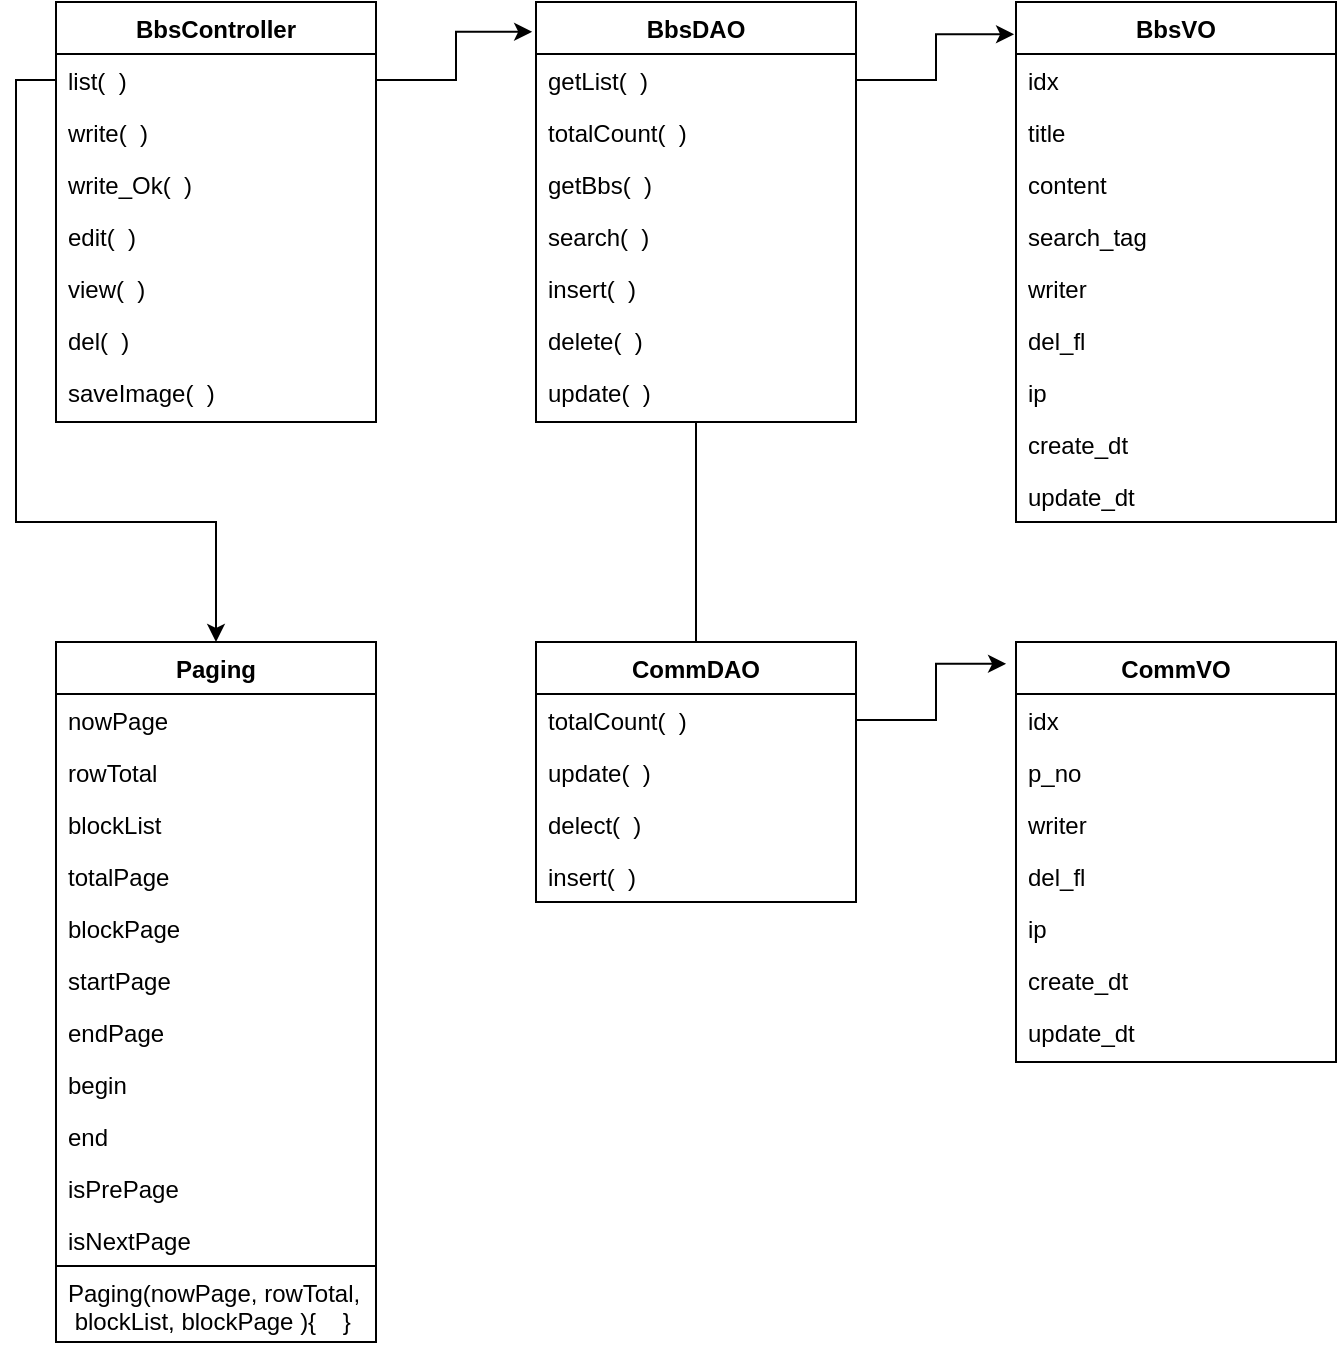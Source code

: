 <mxfile version="13.9.2" type="github">
  <diagram id="C5RBs43oDa-KdzZeNtuy" name="Page-1">
    <mxGraphModel dx="1102" dy="614" grid="1" gridSize="10" guides="1" tooltips="1" connect="1" arrows="1" fold="1" page="1" pageScale="1" pageWidth="827" pageHeight="1169" math="0" shadow="0">
      <root>
        <mxCell id="WIyWlLk6GJQsqaUBKTNV-0" />
        <mxCell id="WIyWlLk6GJQsqaUBKTNV-1" parent="WIyWlLk6GJQsqaUBKTNV-0" />
        <mxCell id="zkfFHV4jXpPFQw0GAbJ--0" value="BbsController" style="swimlane;fontStyle=1;align=center;verticalAlign=top;childLayout=stackLayout;horizontal=1;startSize=26;horizontalStack=0;resizeParent=1;resizeLast=0;collapsible=1;marginBottom=0;rounded=0;shadow=0;strokeWidth=1;" parent="WIyWlLk6GJQsqaUBKTNV-1" vertex="1">
          <mxGeometry x="80" y="80" width="160" height="210" as="geometry">
            <mxRectangle x="230" y="140" width="160" height="26" as="alternateBounds" />
          </mxGeometry>
        </mxCell>
        <mxCell id="zkfFHV4jXpPFQw0GAbJ--1" value="list(  )" style="text;align=left;verticalAlign=top;spacingLeft=4;spacingRight=4;overflow=hidden;rotatable=0;points=[[0,0.5],[1,0.5]];portConstraint=eastwest;" parent="zkfFHV4jXpPFQw0GAbJ--0" vertex="1">
          <mxGeometry y="26" width="160" height="26" as="geometry" />
        </mxCell>
        <mxCell id="zkfFHV4jXpPFQw0GAbJ--2" value="write(  )" style="text;align=left;verticalAlign=top;spacingLeft=4;spacingRight=4;overflow=hidden;rotatable=0;points=[[0,0.5],[1,0.5]];portConstraint=eastwest;rounded=0;shadow=0;html=0;" parent="zkfFHV4jXpPFQw0GAbJ--0" vertex="1">
          <mxGeometry y="52" width="160" height="26" as="geometry" />
        </mxCell>
        <mxCell id="lUkgYYSTIfKOrRznJJBq-38" value="write_Ok(  )" style="text;align=left;verticalAlign=top;spacingLeft=4;spacingRight=4;overflow=hidden;rotatable=0;points=[[0,0.5],[1,0.5]];portConstraint=eastwest;" vertex="1" parent="zkfFHV4jXpPFQw0GAbJ--0">
          <mxGeometry y="78" width="160" height="26" as="geometry" />
        </mxCell>
        <mxCell id="zkfFHV4jXpPFQw0GAbJ--5" value="edit(  )" style="text;align=left;verticalAlign=top;spacingLeft=4;spacingRight=4;overflow=hidden;rotatable=0;points=[[0,0.5],[1,0.5]];portConstraint=eastwest;" parent="zkfFHV4jXpPFQw0GAbJ--0" vertex="1">
          <mxGeometry y="104" width="160" height="26" as="geometry" />
        </mxCell>
        <mxCell id="lUkgYYSTIfKOrRznJJBq-1" value="view(  )" style="text;align=left;verticalAlign=top;spacingLeft=4;spacingRight=4;overflow=hidden;rotatable=0;points=[[0,0.5],[1,0.5]];portConstraint=eastwest;" vertex="1" parent="zkfFHV4jXpPFQw0GAbJ--0">
          <mxGeometry y="130" width="160" height="26" as="geometry" />
        </mxCell>
        <mxCell id="lUkgYYSTIfKOrRznJJBq-2" value="del(  )" style="text;align=left;verticalAlign=top;spacingLeft=4;spacingRight=4;overflow=hidden;rotatable=0;points=[[0,0.5],[1,0.5]];portConstraint=eastwest;" vertex="1" parent="zkfFHV4jXpPFQw0GAbJ--0">
          <mxGeometry y="156" width="160" height="26" as="geometry" />
        </mxCell>
        <mxCell id="lUkgYYSTIfKOrRznJJBq-3" value="saveImage(  )" style="text;align=left;verticalAlign=top;spacingLeft=4;spacingRight=4;overflow=hidden;rotatable=0;points=[[0,0.5],[1,0.5]];portConstraint=eastwest;" vertex="1" parent="zkfFHV4jXpPFQw0GAbJ--0">
          <mxGeometry y="182" width="160" height="26" as="geometry" />
        </mxCell>
        <mxCell id="lUkgYYSTIfKOrRznJJBq-4" value="BbsDAO" style="swimlane;fontStyle=1;align=center;verticalAlign=top;childLayout=stackLayout;horizontal=1;startSize=26;horizontalStack=0;resizeParent=1;resizeLast=0;collapsible=1;marginBottom=0;rounded=0;shadow=0;strokeWidth=1;" vertex="1" parent="WIyWlLk6GJQsqaUBKTNV-1">
          <mxGeometry x="320" y="80" width="160" height="210" as="geometry">
            <mxRectangle x="230" y="140" width="160" height="26" as="alternateBounds" />
          </mxGeometry>
        </mxCell>
        <mxCell id="lUkgYYSTIfKOrRznJJBq-5" value="getList(  )" style="text;align=left;verticalAlign=top;spacingLeft=4;spacingRight=4;overflow=hidden;rotatable=0;points=[[0,0.5],[1,0.5]];portConstraint=eastwest;" vertex="1" parent="lUkgYYSTIfKOrRznJJBq-4">
          <mxGeometry y="26" width="160" height="26" as="geometry" />
        </mxCell>
        <mxCell id="lUkgYYSTIfKOrRznJJBq-6" value="totalCount(  )" style="text;align=left;verticalAlign=top;spacingLeft=4;spacingRight=4;overflow=hidden;rotatable=0;points=[[0,0.5],[1,0.5]];portConstraint=eastwest;rounded=0;shadow=0;html=0;" vertex="1" parent="lUkgYYSTIfKOrRznJJBq-4">
          <mxGeometry y="52" width="160" height="26" as="geometry" />
        </mxCell>
        <mxCell id="lUkgYYSTIfKOrRznJJBq-8" value="getBbs(  )" style="text;align=left;verticalAlign=top;spacingLeft=4;spacingRight=4;overflow=hidden;rotatable=0;points=[[0,0.5],[1,0.5]];portConstraint=eastwest;" vertex="1" parent="lUkgYYSTIfKOrRznJJBq-4">
          <mxGeometry y="78" width="160" height="26" as="geometry" />
        </mxCell>
        <mxCell id="lUkgYYSTIfKOrRznJJBq-41" value="search(  )" style="text;align=left;verticalAlign=top;spacingLeft=4;spacingRight=4;overflow=hidden;rotatable=0;points=[[0,0.5],[1,0.5]];portConstraint=eastwest;rounded=0;shadow=0;html=0;" vertex="1" parent="lUkgYYSTIfKOrRznJJBq-4">
          <mxGeometry y="104" width="160" height="26" as="geometry" />
        </mxCell>
        <mxCell id="lUkgYYSTIfKOrRznJJBq-9" value="insert(  )" style="text;align=left;verticalAlign=top;spacingLeft=4;spacingRight=4;overflow=hidden;rotatable=0;points=[[0,0.5],[1,0.5]];portConstraint=eastwest;" vertex="1" parent="lUkgYYSTIfKOrRznJJBq-4">
          <mxGeometry y="130" width="160" height="26" as="geometry" />
        </mxCell>
        <mxCell id="lUkgYYSTIfKOrRznJJBq-10" value="delete(  )" style="text;align=left;verticalAlign=top;spacingLeft=4;spacingRight=4;overflow=hidden;rotatable=0;points=[[0,0.5],[1,0.5]];portConstraint=eastwest;" vertex="1" parent="lUkgYYSTIfKOrRznJJBq-4">
          <mxGeometry y="156" width="160" height="26" as="geometry" />
        </mxCell>
        <mxCell id="lUkgYYSTIfKOrRznJJBq-11" value="update(  )" style="text;align=left;verticalAlign=top;spacingLeft=4;spacingRight=4;overflow=hidden;rotatable=0;points=[[0,0.5],[1,0.5]];portConstraint=eastwest;" vertex="1" parent="lUkgYYSTIfKOrRznJJBq-4">
          <mxGeometry y="182" width="160" height="26" as="geometry" />
        </mxCell>
        <mxCell id="lUkgYYSTIfKOrRznJJBq-12" value="BbsVO" style="swimlane;fontStyle=1;align=center;verticalAlign=top;childLayout=stackLayout;horizontal=1;startSize=26;horizontalStack=0;resizeParent=1;resizeLast=0;collapsible=1;marginBottom=0;rounded=0;shadow=0;strokeWidth=1;" vertex="1" parent="WIyWlLk6GJQsqaUBKTNV-1">
          <mxGeometry x="560" y="80" width="160" height="260" as="geometry">
            <mxRectangle x="230" y="140" width="160" height="26" as="alternateBounds" />
          </mxGeometry>
        </mxCell>
        <mxCell id="lUkgYYSTIfKOrRznJJBq-13" value="idx" style="text;align=left;verticalAlign=top;spacingLeft=4;spacingRight=4;overflow=hidden;rotatable=0;points=[[0,0.5],[1,0.5]];portConstraint=eastwest;" vertex="1" parent="lUkgYYSTIfKOrRznJJBq-12">
          <mxGeometry y="26" width="160" height="26" as="geometry" />
        </mxCell>
        <mxCell id="lUkgYYSTIfKOrRznJJBq-14" value="title" style="text;align=left;verticalAlign=top;spacingLeft=4;spacingRight=4;overflow=hidden;rotatable=0;points=[[0,0.5],[1,0.5]];portConstraint=eastwest;rounded=0;shadow=0;html=0;" vertex="1" parent="lUkgYYSTIfKOrRznJJBq-12">
          <mxGeometry y="52" width="160" height="26" as="geometry" />
        </mxCell>
        <mxCell id="lUkgYYSTIfKOrRznJJBq-42" value="content" style="text;align=left;verticalAlign=top;spacingLeft=4;spacingRight=4;overflow=hidden;rotatable=0;points=[[0,0.5],[1,0.5]];portConstraint=eastwest;rounded=0;shadow=0;html=0;" vertex="1" parent="lUkgYYSTIfKOrRznJJBq-12">
          <mxGeometry y="78" width="160" height="26" as="geometry" />
        </mxCell>
        <mxCell id="lUkgYYSTIfKOrRznJJBq-16" value="search_tag" style="text;align=left;verticalAlign=top;spacingLeft=4;spacingRight=4;overflow=hidden;rotatable=0;points=[[0,0.5],[1,0.5]];portConstraint=eastwest;" vertex="1" parent="lUkgYYSTIfKOrRznJJBq-12">
          <mxGeometry y="104" width="160" height="26" as="geometry" />
        </mxCell>
        <mxCell id="lUkgYYSTIfKOrRznJJBq-17" value="writer" style="text;align=left;verticalAlign=top;spacingLeft=4;spacingRight=4;overflow=hidden;rotatable=0;points=[[0,0.5],[1,0.5]];portConstraint=eastwest;" vertex="1" parent="lUkgYYSTIfKOrRznJJBq-12">
          <mxGeometry y="130" width="160" height="26" as="geometry" />
        </mxCell>
        <mxCell id="lUkgYYSTIfKOrRznJJBq-18" value="del_fl" style="text;align=left;verticalAlign=top;spacingLeft=4;spacingRight=4;overflow=hidden;rotatable=0;points=[[0,0.5],[1,0.5]];portConstraint=eastwest;" vertex="1" parent="lUkgYYSTIfKOrRznJJBq-12">
          <mxGeometry y="156" width="160" height="26" as="geometry" />
        </mxCell>
        <mxCell id="lUkgYYSTIfKOrRznJJBq-19" value="ip" style="text;align=left;verticalAlign=top;spacingLeft=4;spacingRight=4;overflow=hidden;rotatable=0;points=[[0,0.5],[1,0.5]];portConstraint=eastwest;" vertex="1" parent="lUkgYYSTIfKOrRznJJBq-12">
          <mxGeometry y="182" width="160" height="26" as="geometry" />
        </mxCell>
        <mxCell id="lUkgYYSTIfKOrRznJJBq-20" value="create_dt" style="text;align=left;verticalAlign=top;spacingLeft=4;spacingRight=4;overflow=hidden;rotatable=0;points=[[0,0.5],[1,0.5]];portConstraint=eastwest;" vertex="1" parent="lUkgYYSTIfKOrRznJJBq-12">
          <mxGeometry y="208" width="160" height="26" as="geometry" />
        </mxCell>
        <mxCell id="lUkgYYSTIfKOrRznJJBq-21" value="update_dt" style="text;align=left;verticalAlign=top;spacingLeft=4;spacingRight=4;overflow=hidden;rotatable=0;points=[[0,0.5],[1,0.5]];portConstraint=eastwest;" vertex="1" parent="lUkgYYSTIfKOrRznJJBq-12">
          <mxGeometry y="234" width="160" height="26" as="geometry" />
        </mxCell>
        <mxCell id="lUkgYYSTIfKOrRznJJBq-22" value="CommVO" style="swimlane;fontStyle=1;align=center;verticalAlign=top;childLayout=stackLayout;horizontal=1;startSize=26;horizontalStack=0;resizeParent=1;resizeLast=0;collapsible=1;marginBottom=0;rounded=0;shadow=0;strokeWidth=1;" vertex="1" parent="WIyWlLk6GJQsqaUBKTNV-1">
          <mxGeometry x="560" y="400" width="160" height="210" as="geometry">
            <mxRectangle x="230" y="140" width="160" height="26" as="alternateBounds" />
          </mxGeometry>
        </mxCell>
        <mxCell id="lUkgYYSTIfKOrRznJJBq-23" value="idx" style="text;align=left;verticalAlign=top;spacingLeft=4;spacingRight=4;overflow=hidden;rotatable=0;points=[[0,0.5],[1,0.5]];portConstraint=eastwest;" vertex="1" parent="lUkgYYSTIfKOrRznJJBq-22">
          <mxGeometry y="26" width="160" height="26" as="geometry" />
        </mxCell>
        <mxCell id="lUkgYYSTIfKOrRznJJBq-24" value="p_no" style="text;align=left;verticalAlign=top;spacingLeft=4;spacingRight=4;overflow=hidden;rotatable=0;points=[[0,0.5],[1,0.5]];portConstraint=eastwest;rounded=0;shadow=0;html=0;" vertex="1" parent="lUkgYYSTIfKOrRznJJBq-22">
          <mxGeometry y="52" width="160" height="26" as="geometry" />
        </mxCell>
        <mxCell id="lUkgYYSTIfKOrRznJJBq-40" value="writer" style="text;align=left;verticalAlign=top;spacingLeft=4;spacingRight=4;overflow=hidden;rotatable=0;points=[[0,0.5],[1,0.5]];portConstraint=eastwest;rounded=0;shadow=0;html=0;" vertex="1" parent="lUkgYYSTIfKOrRznJJBq-22">
          <mxGeometry y="78" width="160" height="26" as="geometry" />
        </mxCell>
        <mxCell id="lUkgYYSTIfKOrRznJJBq-26" value="del_fl" style="text;align=left;verticalAlign=top;spacingLeft=4;spacingRight=4;overflow=hidden;rotatable=0;points=[[0,0.5],[1,0.5]];portConstraint=eastwest;" vertex="1" parent="lUkgYYSTIfKOrRznJJBq-22">
          <mxGeometry y="104" width="160" height="26" as="geometry" />
        </mxCell>
        <mxCell id="lUkgYYSTIfKOrRznJJBq-27" value="ip" style="text;align=left;verticalAlign=top;spacingLeft=4;spacingRight=4;overflow=hidden;rotatable=0;points=[[0,0.5],[1,0.5]];portConstraint=eastwest;" vertex="1" parent="lUkgYYSTIfKOrRznJJBq-22">
          <mxGeometry y="130" width="160" height="26" as="geometry" />
        </mxCell>
        <mxCell id="lUkgYYSTIfKOrRznJJBq-28" value="create_dt" style="text;align=left;verticalAlign=top;spacingLeft=4;spacingRight=4;overflow=hidden;rotatable=0;points=[[0,0.5],[1,0.5]];portConstraint=eastwest;" vertex="1" parent="lUkgYYSTIfKOrRznJJBq-22">
          <mxGeometry y="156" width="160" height="26" as="geometry" />
        </mxCell>
        <mxCell id="lUkgYYSTIfKOrRznJJBq-29" value="update_dt" style="text;align=left;verticalAlign=top;spacingLeft=4;spacingRight=4;overflow=hidden;rotatable=0;points=[[0,0.5],[1,0.5]];portConstraint=eastwest;" vertex="1" parent="lUkgYYSTIfKOrRznJJBq-22">
          <mxGeometry y="182" width="160" height="26" as="geometry" />
        </mxCell>
        <mxCell id="lUkgYYSTIfKOrRznJJBq-30" value="CommDAO" style="swimlane;fontStyle=1;align=center;verticalAlign=top;childLayout=stackLayout;horizontal=1;startSize=26;horizontalStack=0;resizeParent=1;resizeLast=0;collapsible=1;marginBottom=0;rounded=0;shadow=0;strokeWidth=1;" vertex="1" parent="WIyWlLk6GJQsqaUBKTNV-1">
          <mxGeometry x="320" y="400" width="160" height="130" as="geometry">
            <mxRectangle x="230" y="140" width="160" height="26" as="alternateBounds" />
          </mxGeometry>
        </mxCell>
        <mxCell id="lUkgYYSTIfKOrRznJJBq-31" value="totalCount(  )" style="text;align=left;verticalAlign=top;spacingLeft=4;spacingRight=4;overflow=hidden;rotatable=0;points=[[0,0.5],[1,0.5]];portConstraint=eastwest;" vertex="1" parent="lUkgYYSTIfKOrRznJJBq-30">
          <mxGeometry y="26" width="160" height="26" as="geometry" />
        </mxCell>
        <mxCell id="lUkgYYSTIfKOrRznJJBq-32" value="update(  )" style="text;align=left;verticalAlign=top;spacingLeft=4;spacingRight=4;overflow=hidden;rotatable=0;points=[[0,0.5],[1,0.5]];portConstraint=eastwest;rounded=0;shadow=0;html=0;" vertex="1" parent="lUkgYYSTIfKOrRznJJBq-30">
          <mxGeometry y="52" width="160" height="26" as="geometry" />
        </mxCell>
        <mxCell id="lUkgYYSTIfKOrRznJJBq-34" value="delect(  )" style="text;align=left;verticalAlign=top;spacingLeft=4;spacingRight=4;overflow=hidden;rotatable=0;points=[[0,0.5],[1,0.5]];portConstraint=eastwest;" vertex="1" parent="lUkgYYSTIfKOrRznJJBq-30">
          <mxGeometry y="78" width="160" height="26" as="geometry" />
        </mxCell>
        <mxCell id="lUkgYYSTIfKOrRznJJBq-39" value="insert(  )" style="text;align=left;verticalAlign=top;spacingLeft=4;spacingRight=4;overflow=hidden;rotatable=0;points=[[0,0.5],[1,0.5]];portConstraint=eastwest;rounded=0;shadow=0;html=0;" vertex="1" parent="lUkgYYSTIfKOrRznJJBq-30">
          <mxGeometry y="104" width="160" height="26" as="geometry" />
        </mxCell>
        <mxCell id="lUkgYYSTIfKOrRznJJBq-43" value="Paging" style="swimlane;fontStyle=1;align=center;verticalAlign=top;childLayout=stackLayout;horizontal=1;startSize=26;horizontalStack=0;resizeParent=1;resizeLast=0;collapsible=1;marginBottom=0;rounded=0;shadow=0;strokeWidth=1;" vertex="1" parent="WIyWlLk6GJQsqaUBKTNV-1">
          <mxGeometry x="80" y="400" width="160" height="350" as="geometry">
            <mxRectangle x="230" y="140" width="160" height="26" as="alternateBounds" />
          </mxGeometry>
        </mxCell>
        <mxCell id="lUkgYYSTIfKOrRznJJBq-51" value="nowPage" style="text;align=left;verticalAlign=top;spacingLeft=4;spacingRight=4;overflow=hidden;rotatable=0;points=[[0,0.5],[1,0.5]];portConstraint=eastwest;" vertex="1" parent="lUkgYYSTIfKOrRznJJBq-43">
          <mxGeometry y="26" width="160" height="26" as="geometry" />
        </mxCell>
        <mxCell id="lUkgYYSTIfKOrRznJJBq-52" value="rowTotal " style="text;align=left;verticalAlign=top;spacingLeft=4;spacingRight=4;overflow=hidden;rotatable=0;points=[[0,0.5],[1,0.5]];portConstraint=eastwest;" vertex="1" parent="lUkgYYSTIfKOrRznJJBq-43">
          <mxGeometry y="52" width="160" height="26" as="geometry" />
        </mxCell>
        <mxCell id="lUkgYYSTIfKOrRznJJBq-53" value="blockList" style="text;align=left;verticalAlign=top;spacingLeft=4;spacingRight=4;overflow=hidden;rotatable=0;points=[[0,0.5],[1,0.5]];portConstraint=eastwest;" vertex="1" parent="lUkgYYSTIfKOrRznJJBq-43">
          <mxGeometry y="78" width="160" height="26" as="geometry" />
        </mxCell>
        <mxCell id="lUkgYYSTIfKOrRznJJBq-55" value="totalPage" style="text;align=left;verticalAlign=top;spacingLeft=4;spacingRight=4;overflow=hidden;rotatable=0;points=[[0,0.5],[1,0.5]];portConstraint=eastwest;" vertex="1" parent="lUkgYYSTIfKOrRznJJBq-43">
          <mxGeometry y="104" width="160" height="26" as="geometry" />
        </mxCell>
        <mxCell id="lUkgYYSTIfKOrRznJJBq-56" value="blockPage" style="text;align=left;verticalAlign=top;spacingLeft=4;spacingRight=4;overflow=hidden;rotatable=0;points=[[0,0.5],[1,0.5]];portConstraint=eastwest;" vertex="1" parent="lUkgYYSTIfKOrRznJJBq-43">
          <mxGeometry y="130" width="160" height="26" as="geometry" />
        </mxCell>
        <mxCell id="lUkgYYSTIfKOrRznJJBq-57" value="startPage" style="text;align=left;verticalAlign=top;spacingLeft=4;spacingRight=4;overflow=hidden;rotatable=0;points=[[0,0.5],[1,0.5]];portConstraint=eastwest;" vertex="1" parent="lUkgYYSTIfKOrRznJJBq-43">
          <mxGeometry y="156" width="160" height="26" as="geometry" />
        </mxCell>
        <mxCell id="lUkgYYSTIfKOrRznJJBq-54" value="endPage" style="text;align=left;verticalAlign=top;spacingLeft=4;spacingRight=4;overflow=hidden;rotatable=0;points=[[0,0.5],[1,0.5]];portConstraint=eastwest;" vertex="1" parent="lUkgYYSTIfKOrRznJJBq-43">
          <mxGeometry y="182" width="160" height="26" as="geometry" />
        </mxCell>
        <mxCell id="lUkgYYSTIfKOrRznJJBq-58" value="begin" style="text;align=left;verticalAlign=top;spacingLeft=4;spacingRight=4;overflow=hidden;rotatable=0;points=[[0,0.5],[1,0.5]];portConstraint=eastwest;" vertex="1" parent="lUkgYYSTIfKOrRznJJBq-43">
          <mxGeometry y="208" width="160" height="26" as="geometry" />
        </mxCell>
        <mxCell id="lUkgYYSTIfKOrRznJJBq-59" value="end" style="text;align=left;verticalAlign=top;spacingLeft=4;spacingRight=4;overflow=hidden;rotatable=0;points=[[0,0.5],[1,0.5]];portConstraint=eastwest;" vertex="1" parent="lUkgYYSTIfKOrRznJJBq-43">
          <mxGeometry y="234" width="160" height="26" as="geometry" />
        </mxCell>
        <mxCell id="lUkgYYSTIfKOrRznJJBq-60" value="isPrePage" style="text;align=left;verticalAlign=top;spacingLeft=4;spacingRight=4;overflow=hidden;rotatable=0;points=[[0,0.5],[1,0.5]];portConstraint=eastwest;" vertex="1" parent="lUkgYYSTIfKOrRznJJBq-43">
          <mxGeometry y="260" width="160" height="26" as="geometry" />
        </mxCell>
        <mxCell id="lUkgYYSTIfKOrRznJJBq-61" value="isNextPage" style="text;align=left;verticalAlign=top;spacingLeft=4;spacingRight=4;overflow=hidden;rotatable=0;points=[[0,0.5],[1,0.5]];portConstraint=eastwest;" vertex="1" parent="lUkgYYSTIfKOrRznJJBq-43">
          <mxGeometry y="286" width="160" height="26" as="geometry" />
        </mxCell>
        <mxCell id="lUkgYYSTIfKOrRznJJBq-62" value="Paging(nowPage, rowTotal,&#xa; blockList, blockPage ){    }" style="text;align=left;verticalAlign=top;spacingLeft=4;spacingRight=4;overflow=hidden;rotatable=0;points=[[0,0.5],[1,0.5]];portConstraint=eastwest;strokeColor=#000000;" vertex="1" parent="lUkgYYSTIfKOrRznJJBq-43">
          <mxGeometry y="312" width="160" height="38" as="geometry" />
        </mxCell>
        <mxCell id="lUkgYYSTIfKOrRznJJBq-63" style="edgeStyle=orthogonalEdgeStyle;rounded=0;orthogonalLoop=1;jettySize=auto;html=1;exitX=1;exitY=0.5;exitDx=0;exitDy=0;entryX=-0.012;entryY=0.071;entryDx=0;entryDy=0;entryPerimeter=0;" edge="1" parent="WIyWlLk6GJQsqaUBKTNV-1" source="zkfFHV4jXpPFQw0GAbJ--1" target="lUkgYYSTIfKOrRznJJBq-4">
          <mxGeometry relative="1" as="geometry" />
        </mxCell>
        <mxCell id="lUkgYYSTIfKOrRznJJBq-65" style="edgeStyle=orthogonalEdgeStyle;rounded=0;orthogonalLoop=1;jettySize=auto;html=1;exitX=1;exitY=0.5;exitDx=0;exitDy=0;entryX=-0.006;entryY=0.062;entryDx=0;entryDy=0;entryPerimeter=0;" edge="1" parent="WIyWlLk6GJQsqaUBKTNV-1" source="lUkgYYSTIfKOrRznJJBq-5" target="lUkgYYSTIfKOrRznJJBq-12">
          <mxGeometry relative="1" as="geometry" />
        </mxCell>
        <mxCell id="lUkgYYSTIfKOrRznJJBq-66" style="edgeStyle=orthogonalEdgeStyle;rounded=0;orthogonalLoop=1;jettySize=auto;html=1;exitX=1;exitY=0.5;exitDx=0;exitDy=0;entryX=-0.031;entryY=0.052;entryDx=0;entryDy=0;entryPerimeter=0;" edge="1" parent="WIyWlLk6GJQsqaUBKTNV-1" source="lUkgYYSTIfKOrRznJJBq-31" target="lUkgYYSTIfKOrRznJJBq-22">
          <mxGeometry relative="1" as="geometry" />
        </mxCell>
        <mxCell id="lUkgYYSTIfKOrRznJJBq-68" value="" style="endArrow=none;html=1;entryX=0.5;entryY=1;entryDx=0;entryDy=0;exitX=0.5;exitY=0;exitDx=0;exitDy=0;exitPerimeter=0;" edge="1" parent="WIyWlLk6GJQsqaUBKTNV-1" source="lUkgYYSTIfKOrRznJJBq-30" target="lUkgYYSTIfKOrRznJJBq-4">
          <mxGeometry width="50" height="50" relative="1" as="geometry">
            <mxPoint x="390" y="390" as="sourcePoint" />
            <mxPoint x="440" y="340" as="targetPoint" />
          </mxGeometry>
        </mxCell>
        <mxCell id="lUkgYYSTIfKOrRznJJBq-69" style="edgeStyle=orthogonalEdgeStyle;rounded=0;orthogonalLoop=1;jettySize=auto;html=1;exitX=0;exitY=0.5;exitDx=0;exitDy=0;" edge="1" parent="WIyWlLk6GJQsqaUBKTNV-1" source="zkfFHV4jXpPFQw0GAbJ--1" target="lUkgYYSTIfKOrRznJJBq-43">
          <mxGeometry relative="1" as="geometry">
            <Array as="points">
              <mxPoint x="60" y="119" />
              <mxPoint x="60" y="340" />
              <mxPoint x="160" y="340" />
            </Array>
          </mxGeometry>
        </mxCell>
      </root>
    </mxGraphModel>
  </diagram>
</mxfile>
